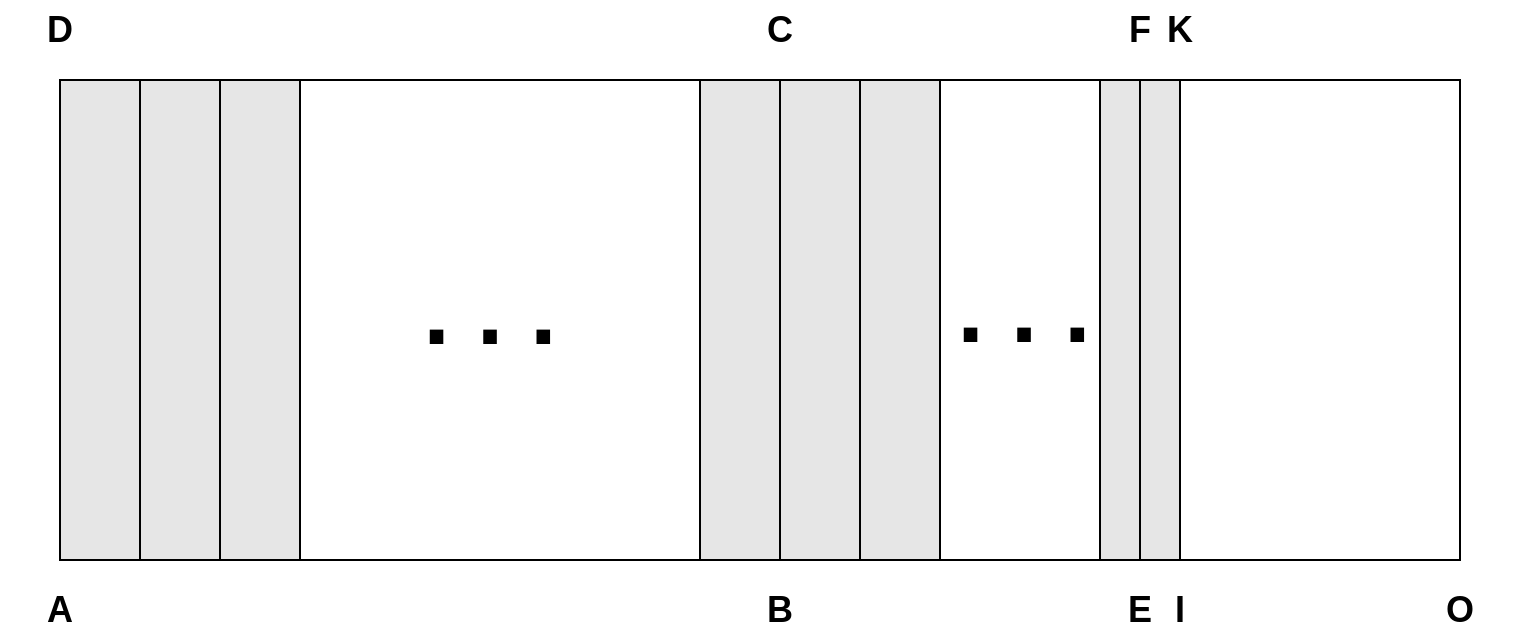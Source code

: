 <mxfile version="24.2.2" type="device">
  <diagram name="Page-1" id="wScq2EJ4G9FeeN71zjn5">
    <mxGraphModel dx="1567" dy="1080" grid="1" gridSize="10" guides="1" tooltips="1" connect="1" arrows="1" fold="1" page="1" pageScale="1" pageWidth="850" pageHeight="1100" math="0" shadow="0">
      <root>
        <mxCell id="0" />
        <mxCell id="1" parent="0" />
        <mxCell id="bplXzxllBsqUlxVleZ7L-3" value="&lt;span style=&quot;font-size: 18px;&quot;&gt;&lt;b&gt;E&lt;/b&gt;&lt;/span&gt;" style="text;html=1;align=center;verticalAlign=middle;whiteSpace=wrap;rounded=0;" vertex="1" parent="1">
          <mxGeometry x="590" y="610" width="60" height="30" as="geometry" />
        </mxCell>
        <mxCell id="bplXzxllBsqUlxVleZ7L-4" value="&lt;span style=&quot;font-size: 18px;&quot;&gt;&lt;b&gt;F&lt;/b&gt;&lt;/span&gt;" style="text;html=1;align=center;verticalAlign=middle;whiteSpace=wrap;rounded=0;" vertex="1" parent="1">
          <mxGeometry x="590" y="320" width="60" height="30" as="geometry" />
        </mxCell>
        <mxCell id="bplXzxllBsqUlxVleZ7L-5" value="&lt;span style=&quot;font-size: 18px;&quot;&gt;&lt;b&gt;A&lt;/b&gt;&lt;/span&gt;" style="text;html=1;align=center;verticalAlign=middle;whiteSpace=wrap;rounded=0;" vertex="1" parent="1">
          <mxGeometry x="50" y="610" width="60" height="30" as="geometry" />
        </mxCell>
        <mxCell id="bplXzxllBsqUlxVleZ7L-15" value="" style="rounded=0;whiteSpace=wrap;html=1;" vertex="1" parent="1">
          <mxGeometry x="80" y="360" width="360" height="240" as="geometry" />
        </mxCell>
        <mxCell id="bplXzxllBsqUlxVleZ7L-17" value="&lt;span style=&quot;font-size: 18px;&quot;&gt;&lt;b&gt;B&lt;/b&gt;&lt;/span&gt;" style="text;html=1;align=center;verticalAlign=middle;whiteSpace=wrap;rounded=0;" vertex="1" parent="1">
          <mxGeometry x="410" y="610" width="60" height="30" as="geometry" />
        </mxCell>
        <mxCell id="bplXzxllBsqUlxVleZ7L-18" value="&lt;span style=&quot;font-size: 18px;&quot;&gt;&lt;b&gt;C&lt;/b&gt;&lt;/span&gt;" style="text;html=1;align=center;verticalAlign=middle;whiteSpace=wrap;rounded=0;" vertex="1" parent="1">
          <mxGeometry x="410" y="320" width="60" height="30" as="geometry" />
        </mxCell>
        <mxCell id="bplXzxllBsqUlxVleZ7L-19" value="&lt;span style=&quot;font-size: 18px;&quot;&gt;&lt;b&gt;D&lt;/b&gt;&lt;/span&gt;" style="text;html=1;align=center;verticalAlign=middle;whiteSpace=wrap;rounded=0;" vertex="1" parent="1">
          <mxGeometry x="50" y="320" width="60" height="30" as="geometry" />
        </mxCell>
        <mxCell id="bplXzxllBsqUlxVleZ7L-21" value="&lt;span style=&quot;font-size: 18px;&quot;&gt;&lt;b&gt;O&lt;/b&gt;&lt;/span&gt;" style="text;html=1;align=center;verticalAlign=middle;whiteSpace=wrap;rounded=0;" vertex="1" parent="1">
          <mxGeometry x="750" y="610" width="60" height="30" as="geometry" />
        </mxCell>
        <mxCell id="bplXzxllBsqUlxVleZ7L-22" value="" style="rounded=0;whiteSpace=wrap;html=1;fillColor=#E6E6E6;" vertex="1" parent="1">
          <mxGeometry x="80" y="360" width="40" height="240" as="geometry" />
        </mxCell>
        <mxCell id="bplXzxllBsqUlxVleZ7L-30" value="" style="rounded=0;whiteSpace=wrap;html=1;fillColor=#E6E6E6;" vertex="1" parent="1">
          <mxGeometry x="120" y="360" width="40" height="240" as="geometry" />
        </mxCell>
        <mxCell id="bplXzxllBsqUlxVleZ7L-31" value="" style="rounded=0;whiteSpace=wrap;html=1;fillColor=#E6E6E6;" vertex="1" parent="1">
          <mxGeometry x="160" y="360" width="40" height="240" as="geometry" />
        </mxCell>
        <mxCell id="bplXzxllBsqUlxVleZ7L-32" value="" style="rounded=0;whiteSpace=wrap;html=1;fillColor=#E6E6E6;" vertex="1" parent="1">
          <mxGeometry x="400" y="360" width="40" height="240" as="geometry" />
        </mxCell>
        <mxCell id="bplXzxllBsqUlxVleZ7L-33" value="&lt;b&gt;&lt;font style=&quot;font-size: 48px;&quot;&gt;. . .&lt;/font&gt;&lt;/b&gt;" style="text;html=1;align=center;verticalAlign=middle;whiteSpace=wrap;rounded=0;" vertex="1" parent="1">
          <mxGeometry x="250" y="460" width="90" height="30" as="geometry" />
        </mxCell>
        <mxCell id="bplXzxllBsqUlxVleZ7L-34" value="" style="rounded=0;whiteSpace=wrap;html=1;fillColor=#E6E6E6;" vertex="1" parent="1">
          <mxGeometry x="440" y="360" width="40" height="240" as="geometry" />
        </mxCell>
        <mxCell id="bplXzxllBsqUlxVleZ7L-35" value="" style="rounded=0;whiteSpace=wrap;html=1;fillColor=#E6E6E6;" vertex="1" parent="1">
          <mxGeometry x="480" y="360" width="40" height="240" as="geometry" />
        </mxCell>
        <mxCell id="bplXzxllBsqUlxVleZ7L-36" value="" style="rounded=0;whiteSpace=wrap;html=1;fillColor=#E6E6E6;" vertex="1" parent="1">
          <mxGeometry x="600" y="360" width="40" height="240" as="geometry" />
        </mxCell>
        <mxCell id="bplXzxllBsqUlxVleZ7L-20" value="" style="rounded=0;whiteSpace=wrap;html=1;fillColor=none;" vertex="1" parent="1">
          <mxGeometry x="80" y="360" width="700" height="240" as="geometry" />
        </mxCell>
        <mxCell id="bplXzxllBsqUlxVleZ7L-1" value="" style="rounded=0;whiteSpace=wrap;html=1;fillColor=none;" vertex="1" parent="1">
          <mxGeometry x="80" y="360" width="540" height="240" as="geometry" />
        </mxCell>
        <mxCell id="bplXzxllBsqUlxVleZ7L-37" value="&lt;b&gt;&lt;font style=&quot;font-size: 48px;&quot;&gt;. . .&lt;/font&gt;&lt;/b&gt;" style="text;html=1;align=center;verticalAlign=middle;whiteSpace=wrap;rounded=0;" vertex="1" parent="1">
          <mxGeometry x="527" y="459" width="70" height="30" as="geometry" />
        </mxCell>
        <mxCell id="bplXzxllBsqUlxVleZ7L-38" value="&lt;span style=&quot;font-size: 18px;&quot;&gt;&lt;b&gt;I&lt;/b&gt;&lt;/span&gt;" style="text;html=1;align=center;verticalAlign=middle;whiteSpace=wrap;rounded=0;" vertex="1" parent="1">
          <mxGeometry x="610" y="610" width="60" height="30" as="geometry" />
        </mxCell>
        <mxCell id="bplXzxllBsqUlxVleZ7L-39" value="&lt;span style=&quot;font-size: 18px;&quot;&gt;&lt;b&gt;K&lt;/b&gt;&lt;/span&gt;" style="text;html=1;align=center;verticalAlign=middle;whiteSpace=wrap;rounded=0;" vertex="1" parent="1">
          <mxGeometry x="610" y="320" width="60" height="30" as="geometry" />
        </mxCell>
      </root>
    </mxGraphModel>
  </diagram>
</mxfile>
